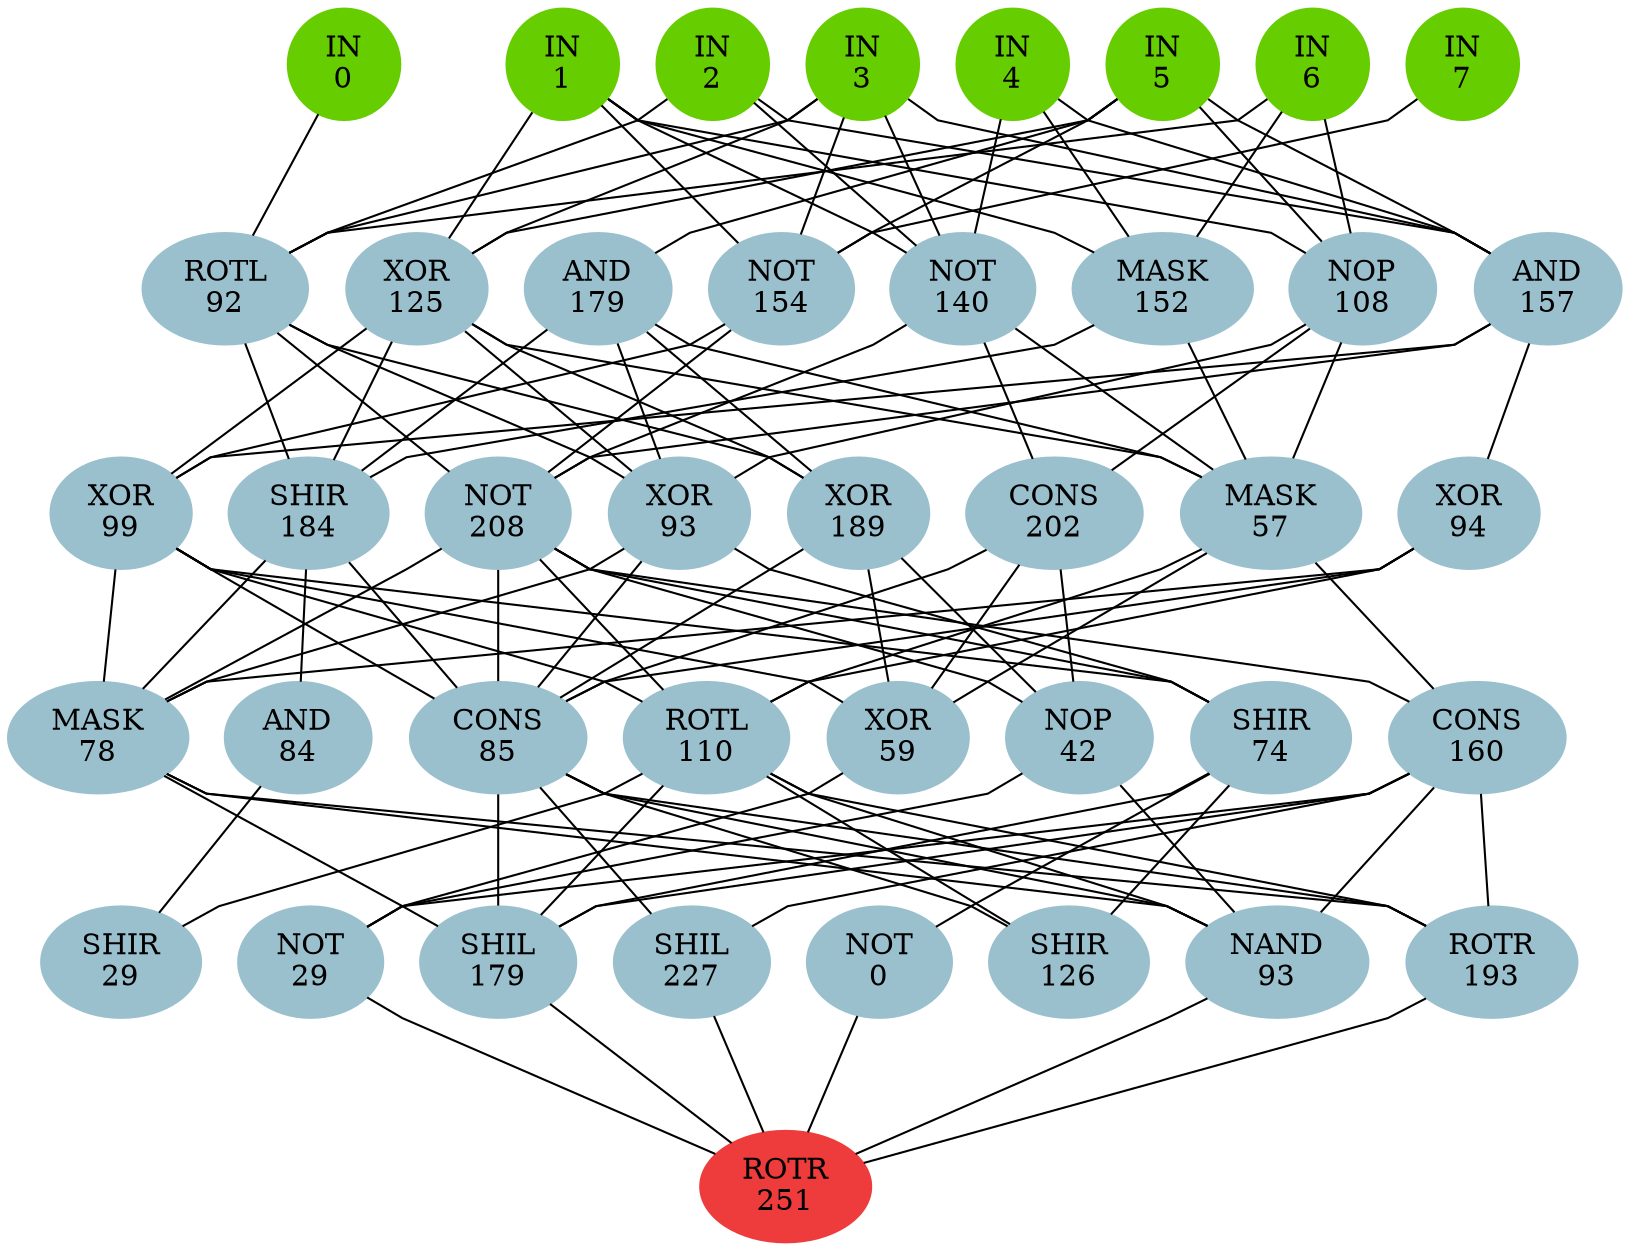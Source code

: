 graph EACircuit {
rankdir=BT;
ranksep=0.75;
ordering=out;
splines=polyline;
node [style=filled, color=lightblue2];

{ rank=same;
node [color=chartreuse3];
"-1_0"[label="IN\n0"];
node [color=chartreuse3];
"-1_1"[label="IN\n1"];
node [color=chartreuse3];
"-1_2"[label="IN\n2"];
node [color=chartreuse3];
"-1_3"[label="IN\n3"];
node [color=chartreuse3];
"-1_4"[label="IN\n4"];
node [color=chartreuse3];
"-1_5"[label="IN\n5"];
node [color=chartreuse3];
"-1_6"[label="IN\n6"];
node [color=chartreuse3];
"-1_7"[label="IN\n7"];
}
{ rank=same;
node [color=lightblue3];
"0_0"[label="ROTL\n92"];
node [color=lightblue3];
"0_1"[label="XOR\n125"];
node [color=lightblue3];
"0_2"[label="AND\n179"];
node [color=lightblue3];
"0_3"[label="NOT\n154"];
node [color=lightblue3];
"0_4"[label="NOT\n140"];
node [color=lightblue3];
"0_5"[label="MASK\n152"];
node [color=lightblue3];
"0_6"[label="NOP\n108"];
node [color=lightblue3];
"0_7"[label="AND\n157"];
}
{ rank=same;
node [color=lightblue3];
"1_0"[label="XOR\n99"];
node [color=lightblue3];
"1_1"[label="SHIR\n184"];
node [color=lightblue3];
"1_2"[label="NOT\n208"];
node [color=lightblue3];
"1_3"[label="XOR\n93"];
node [color=lightblue3];
"1_4"[label="XOR\n189"];
node [color=lightblue3];
"1_5"[label="CONS\n202"];
node [color=lightblue3];
"1_6"[label="MASK\n57"];
node [color=lightblue3];
"1_7"[label="XOR\n94"];
}
{ rank=same;
node [color=lightblue3];
"2_0"[label="MASK\n78"];
node [color=lightblue3];
"2_1"[label="AND\n84"];
node [color=lightblue3];
"2_2"[label="CONS\n85"];
node [color=lightblue3];
"2_3"[label="ROTL\n110"];
node [color=lightblue3];
"2_4"[label="XOR\n59"];
node [color=lightblue3];
"2_5"[label="NOP\n42"];
node [color=lightblue3];
"2_6"[label="SHIR\n74"];
node [color=lightblue3];
"2_7"[label="CONS\n160"];
}
{ rank=same;
node [color=lightblue3];
"3_0"[label="SHIR\n29"];
node [color=lightblue3];
"3_1"[label="NOT\n29"];
node [color=lightblue3];
"3_2"[label="SHIL\n179"];
node [color=lightblue3];
"3_3"[label="SHIL\n227"];
node [color=lightblue3];
"3_4"[label="NOT\n0"];
node [color=lightblue3];
"3_5"[label="SHIR\n126"];
node [color=lightblue3];
"3_6"[label="NAND\n93"];
node [color=lightblue3];
"3_7"[label="ROTR\n193"];
}
{ rank=same;
node [color=brown2];
"4_0"[label="ROTR\n251"];
}
edge[style=invis];
"-1_0" -- "-1_1" -- "-1_2" -- "-1_3" -- "-1_4" -- "-1_5" -- "-1_6" -- "-1_7";
"0_0" -- "0_1" -- "0_2" -- "0_3" -- "0_4" -- "0_5" -- "0_6" -- "0_7";
"1_0" -- "1_1" -- "1_2" -- "1_3" -- "1_4" -- "1_5" -- "1_6" -- "1_7";
"2_0" -- "2_1" -- "2_2" -- "2_3" -- "2_4" -- "2_5" -- "2_6" -- "2_7";
"3_0" -- "3_1" -- "3_2" -- "3_3" -- "3_4" -- "3_5" -- "3_6" -- "3_7";
"4_0" -- "4_0";
edge[style=solid];
"0_0" -- "-1_0";
"0_0" -- "-1_2";
"0_0" -- "-1_3";
"0_0" -- "-1_6";
"0_1" -- "-1_1";
"0_1" -- "-1_3";
"0_1" -- "-1_5";
"0_2" -- "-1_5";
"0_3" -- "-1_1";
"0_3" -- "-1_3";
"0_3" -- "-1_5";
"0_3" -- "-1_7";
"0_4" -- "-1_1";
"0_4" -- "-1_2";
"0_4" -- "-1_3";
"0_4" -- "-1_4";
"0_5" -- "-1_1";
"0_5" -- "-1_4";
"0_5" -- "-1_6";
"0_6" -- "-1_1";
"0_6" -- "-1_5";
"0_6" -- "-1_6";
"0_7" -- "-1_2";
"0_7" -- "-1_3";
"0_7" -- "-1_4";
"0_7" -- "-1_5";
"1_0" -- "0_1";
"1_0" -- "0_3";
"1_0" -- "0_7";
"1_1" -- "0_0";
"1_1" -- "0_1";
"1_1" -- "0_2";
"1_1" -- "0_5";
"1_2" -- "0_0";
"1_2" -- "0_3";
"1_2" -- "0_4";
"1_2" -- "0_7";
"1_3" -- "0_0";
"1_3" -- "0_1";
"1_3" -- "0_2";
"1_3" -- "0_6";
"1_4" -- "0_0";
"1_4" -- "0_1";
"1_4" -- "0_2";
"1_5" -- "0_4";
"1_5" -- "0_6";
"1_6" -- "0_1";
"1_6" -- "0_2";
"1_6" -- "0_4";
"1_6" -- "0_5";
"1_6" -- "0_6";
"1_7" -- "0_7";
"2_0" -- "1_0";
"2_0" -- "1_1";
"2_0" -- "1_2";
"2_0" -- "1_3";
"2_0" -- "1_7";
"2_1" -- "1_1";
"2_2" -- "1_0";
"2_2" -- "1_1";
"2_2" -- "1_2";
"2_2" -- "1_3";
"2_2" -- "1_4";
"2_2" -- "1_5";
"2_2" -- "1_7";
"2_3" -- "1_0";
"2_3" -- "1_2";
"2_3" -- "1_6";
"2_3" -- "1_7";
"2_4" -- "1_0";
"2_4" -- "1_4";
"2_4" -- "1_5";
"2_4" -- "1_6";
"2_5" -- "1_2";
"2_5" -- "1_4";
"2_5" -- "1_5";
"2_6" -- "1_0";
"2_6" -- "1_2";
"2_6" -- "1_3";
"2_7" -- "1_2";
"2_7" -- "1_6";
"3_0" -- "2_1";
"3_0" -- "2_3";
"3_1" -- "2_4";
"3_1" -- "2_5";
"3_1" -- "2_7";
"3_2" -- "2_0";
"3_2" -- "2_2";
"3_2" -- "2_3";
"3_2" -- "2_6";
"3_2" -- "2_7";
"3_3" -- "2_2";
"3_3" -- "2_7";
"3_4" -- "2_6";
"3_5" -- "2_2";
"3_5" -- "2_3";
"3_5" -- "2_6";
"3_6" -- "2_0";
"3_6" -- "2_2";
"3_6" -- "2_3";
"3_6" -- "2_5";
"3_6" -- "2_7";
"3_7" -- "2_0";
"3_7" -- "2_2";
"3_7" -- "2_3";
"3_7" -- "2_7";
"4_0" -- "3_1";
"4_0" -- "3_2";
"4_0" -- "3_3";
"4_0" -- "3_4";
"4_0" -- "3_6";
"4_0" -- "3_7";
}